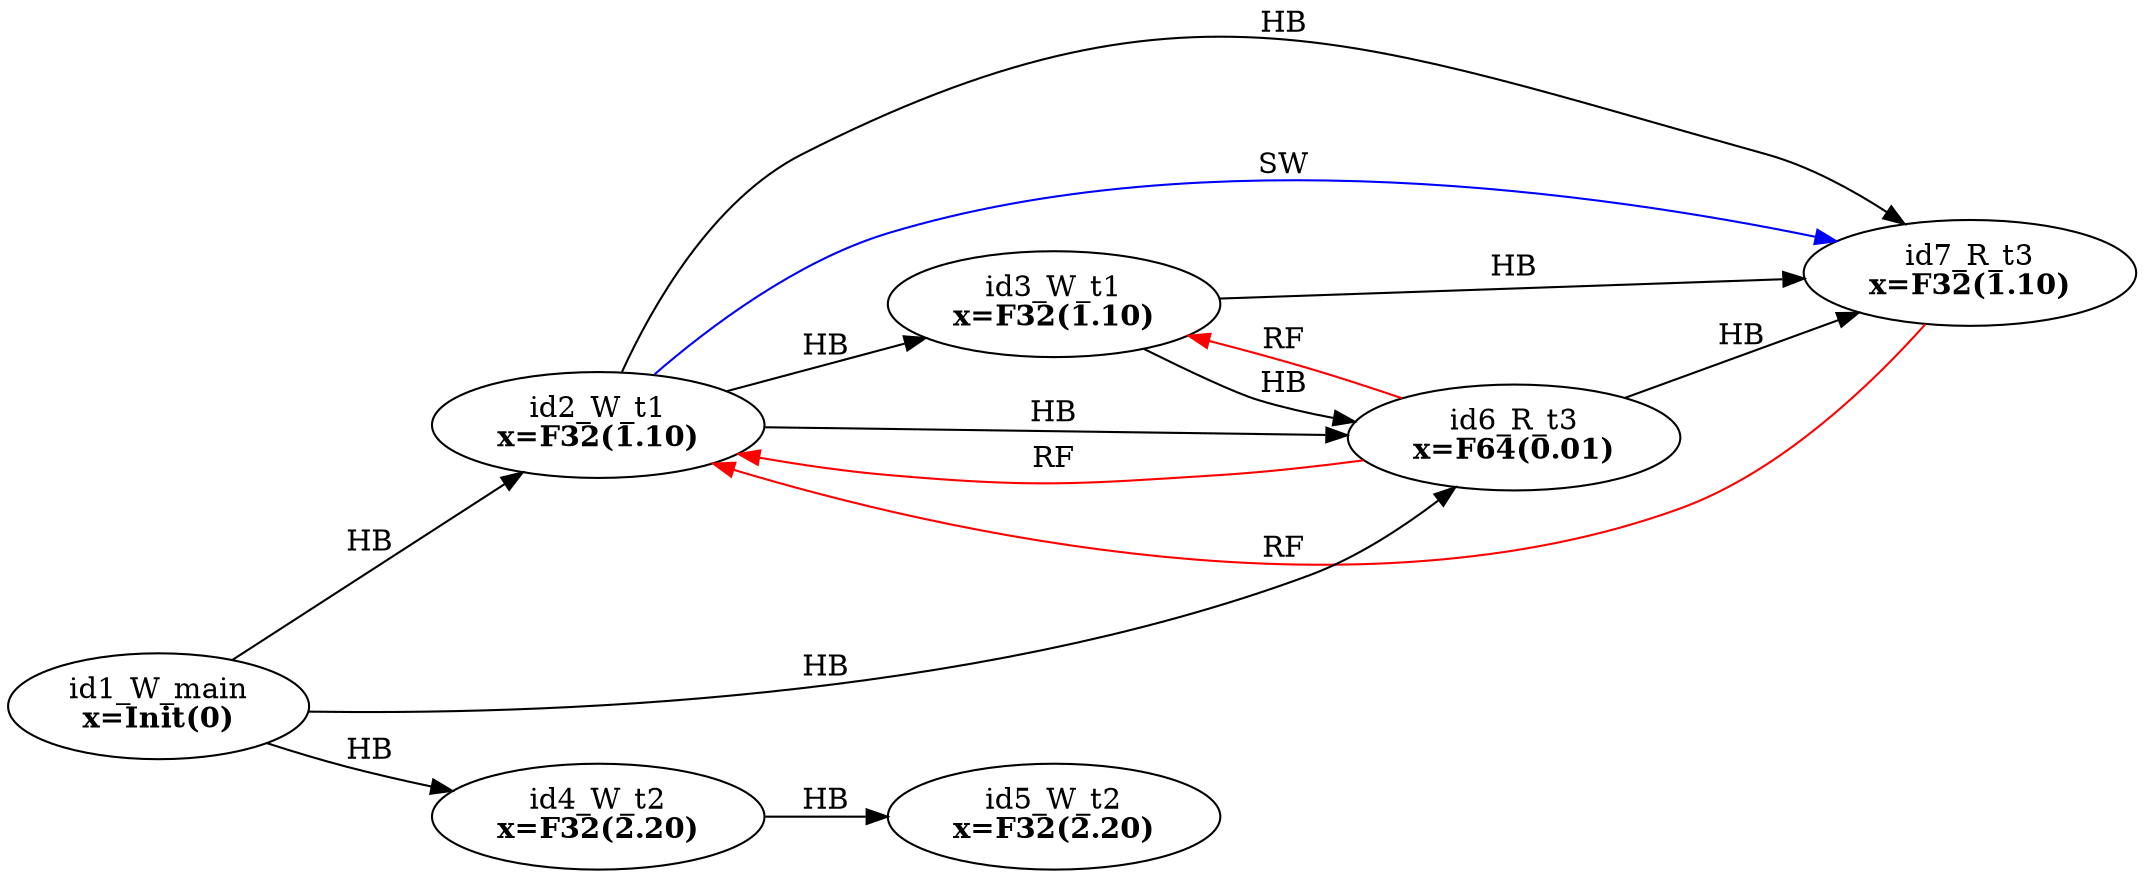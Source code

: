 digraph memory_model {
rankdir=LR;
splines=true; esep=0.5;
id2_W_t1 -> id3_W_t1 [label = "HB", color="black"];
id4_W_t2 -> id5_W_t2 [label = "HB", color="black"];
id6_R_t3 -> id7_R_t3 [label = "HB", color="black"];
id1_W_main -> id2_W_t1 [label = "HB", color="black"];
id1_W_main -> id4_W_t2 [label = "HB", color="black"];
id1_W_main -> id6_R_t3 [label = "HB", color="black"];
id2_W_t1 -> id6_R_t3 [label = "HB", color="black"];
id2_W_t1 -> id7_R_t3 [label = "HB", color="black"];
id3_W_t1 -> id6_R_t3 [label = "HB", color="black"];
id3_W_t1 -> id7_R_t3 [label = "HB", color="black"];
id6_R_t3 -> id2_W_t1 [label = "RF", color="red"];
id6_R_t3 -> id3_W_t1 [label = "RF", color="red"];
id7_R_t3 -> id2_W_t1 [label = "RF", color="red"];
id2_W_t1 -> id7_R_t3 [label = "SW", color="blue"];
id1_W_main [label=<id1_W_main<br/><B>x=Init(0)</B>>, pos="5.0,4!"]
id2_W_t1 [label=<id2_W_t1<br/><B>x=F32(1.10)</B>>, pos="0,2!"]
id3_W_t1 [label=<id3_W_t1<br/><B>x=F32(1.10)</B>>, pos="0,0!"]
id4_W_t2 [label=<id4_W_t2<br/><B>x=F32(2.20)</B>>, pos="5,2!"]
id5_W_t2 [label=<id5_W_t2<br/><B>x=F32(2.20)</B>>, pos="5,0!"]
id6_R_t3 [label=<id6_R_t3<br/><B>x=F64(0.01)</B>>, pos="10,2!"]
id7_R_t3 [label=<id7_R_t3<br/><B>x=F32(1.10)</B>>, pos="10,0!"]
}